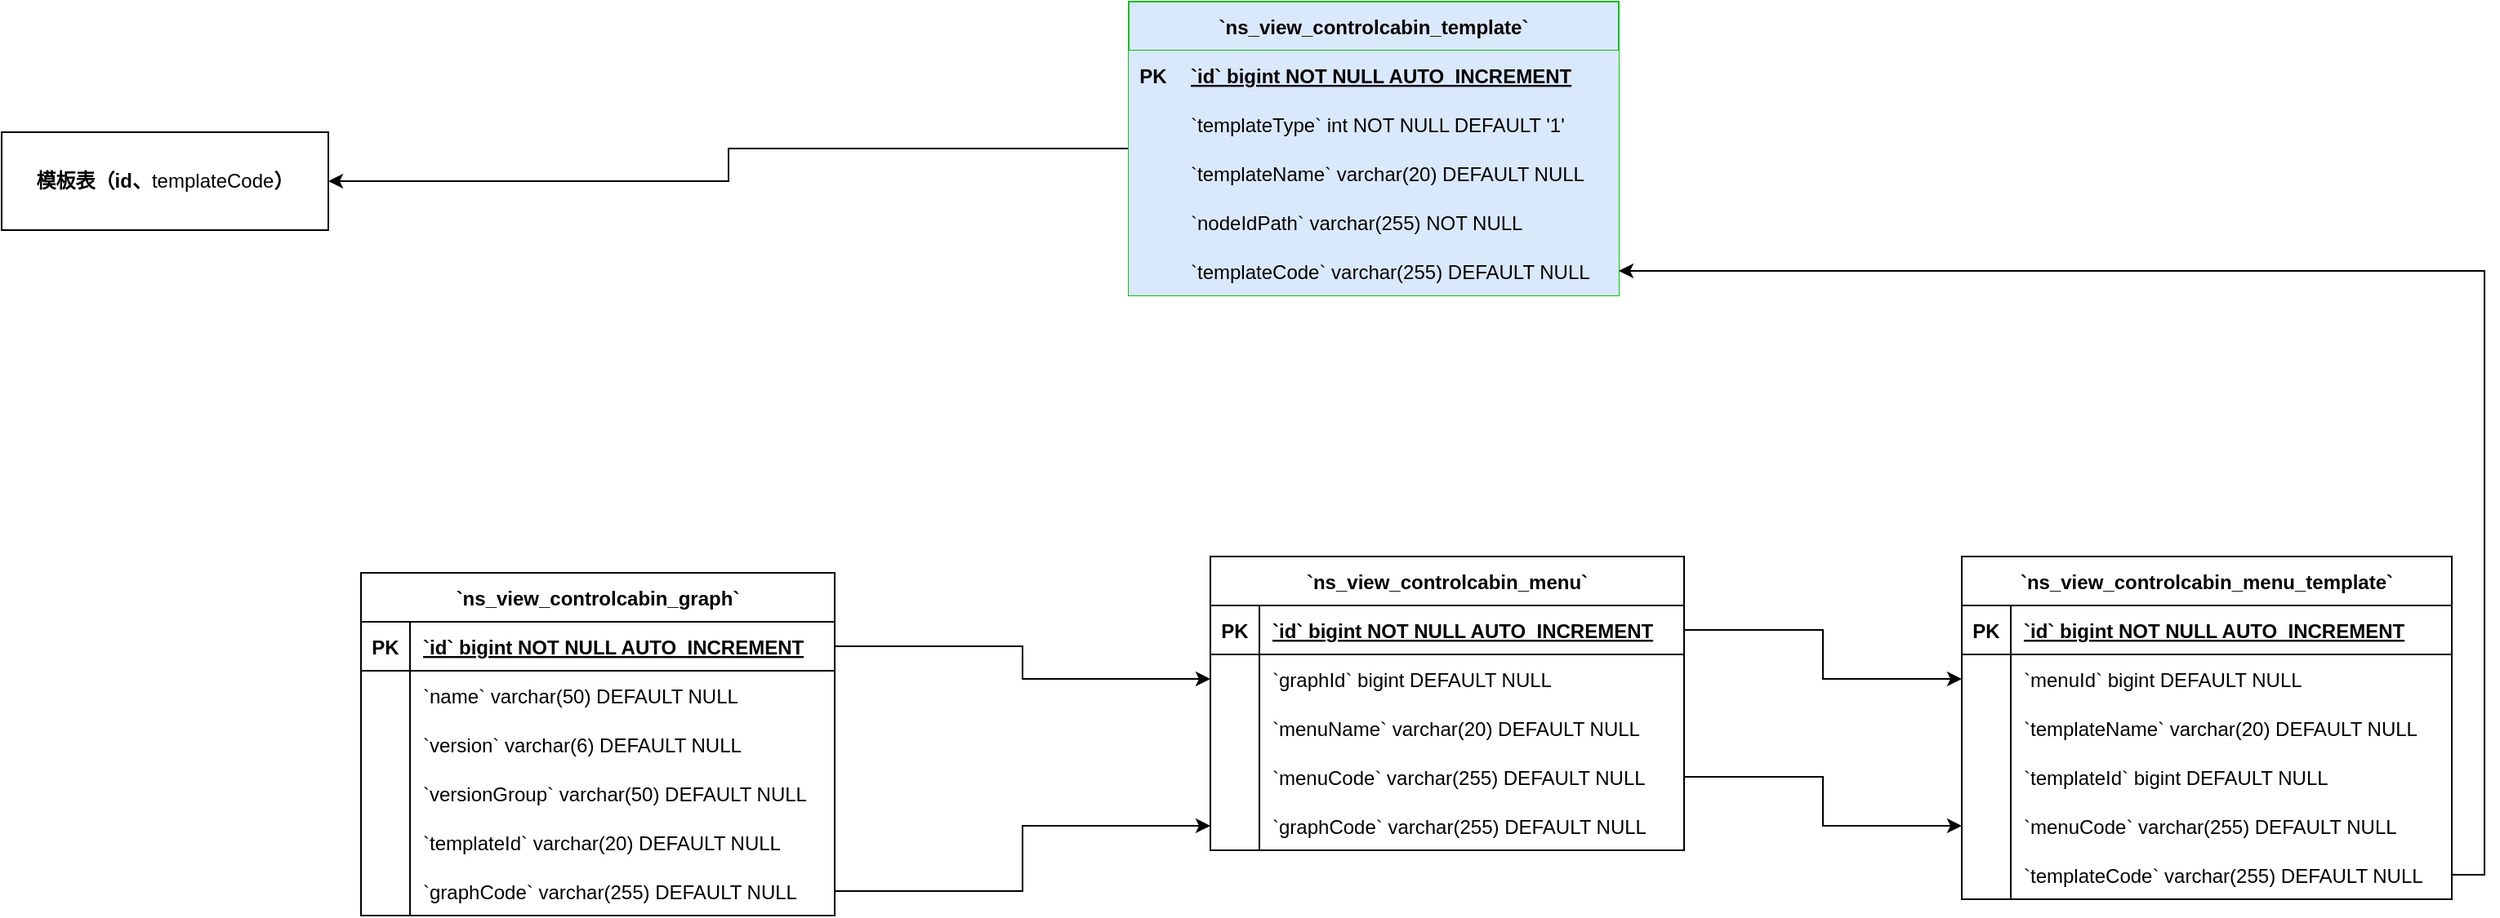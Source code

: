 <mxfile version="24.7.17">
  <diagram name="Page-1" id="efa7a0a1-bf9b-a30e-e6df-94a7791c09e9">
    <mxGraphModel dx="2541" dy="983" grid="1" gridSize="10" guides="1" tooltips="1" connect="1" arrows="1" fold="1" page="1" pageScale="1" pageWidth="826" pageHeight="1169" background="none" math="0" shadow="0">
      <root>
        <mxCell id="0" />
        <mxCell id="1" parent="0" />
        <mxCell id="zxkC-XDfLACtidR0Jh8t-460" value="" style="edgeStyle=orthogonalEdgeStyle;rounded=0;orthogonalLoop=1;jettySize=auto;html=1;" edge="1" parent="1" source="zxkC-XDfLACtidR0Jh8t-341" target="zxkC-XDfLACtidR0Jh8t-459">
          <mxGeometry relative="1" as="geometry" />
        </mxCell>
        <mxCell id="zxkC-XDfLACtidR0Jh8t-341" value="`ns_view_controlcabin_template`" style="shape=table;startSize=30;container=1;collapsible=1;childLayout=tableLayout;fixedRows=1;rowLines=0;fontStyle=1;align=center;resizeLast=1;fillColor=#dae8fc;strokeColor=#0BBF23;swimlaneFillColor=none;" vertex="1" parent="1">
          <mxGeometry x="-60" y="150" width="300" height="180" as="geometry" />
        </mxCell>
        <mxCell id="zxkC-XDfLACtidR0Jh8t-342" value="" style="shape=tableRow;horizontal=0;startSize=0;swimlaneHead=0;swimlaneBody=0;fillColor=#dae8fc;collapsible=0;dropTarget=0;points=[[0,0.5],[1,0.5]];portConstraint=eastwest;strokeColor=#0BBF23;top=0;left=0;right=0;bottom=1;swimlaneFillColor=none;" vertex="1" parent="zxkC-XDfLACtidR0Jh8t-341">
          <mxGeometry y="30" width="300" height="30" as="geometry" />
        </mxCell>
        <mxCell id="zxkC-XDfLACtidR0Jh8t-343" value="PK" style="shape=partialRectangle;overflow=hidden;connectable=0;fillColor=#dae8fc;strokeColor=#0BBF23;top=0;left=0;bottom=0;right=0;fontStyle=1;swimlaneFillColor=none;" vertex="1" parent="zxkC-XDfLACtidR0Jh8t-342">
          <mxGeometry width="30" height="30" as="geometry">
            <mxRectangle width="30" height="30" as="alternateBounds" />
          </mxGeometry>
        </mxCell>
        <mxCell id="zxkC-XDfLACtidR0Jh8t-344" value="`id` bigint NOT NULL AUTO_INCREMENT" style="shape=partialRectangle;overflow=hidden;connectable=0;fillColor=#dae8fc;align=left;strokeColor=#0BBF23;top=0;left=0;bottom=0;right=0;spacingLeft=6;fontStyle=5;swimlaneFillColor=none;" vertex="1" parent="zxkC-XDfLACtidR0Jh8t-342">
          <mxGeometry x="30" width="270" height="30" as="geometry">
            <mxRectangle width="270" height="30" as="alternateBounds" />
          </mxGeometry>
        </mxCell>
        <mxCell id="zxkC-XDfLACtidR0Jh8t-345" value="" style="shape=tableRow;horizontal=0;startSize=0;swimlaneHead=0;swimlaneBody=0;fillColor=#dae8fc;collapsible=0;dropTarget=0;points=[[0,0.5],[1,0.5]];portConstraint=eastwest;strokeColor=#0BBF23;top=0;left=0;right=0;bottom=0;swimlaneFillColor=none;" vertex="1" parent="zxkC-XDfLACtidR0Jh8t-341">
          <mxGeometry y="60" width="300" height="30" as="geometry" />
        </mxCell>
        <mxCell id="zxkC-XDfLACtidR0Jh8t-346" value="" style="shape=partialRectangle;overflow=hidden;connectable=0;fillColor=#dae8fc;strokeColor=#0BBF23;top=0;left=0;bottom=0;right=0;swimlaneFillColor=none;" vertex="1" parent="zxkC-XDfLACtidR0Jh8t-345">
          <mxGeometry width="30" height="30" as="geometry">
            <mxRectangle width="30" height="30" as="alternateBounds" />
          </mxGeometry>
        </mxCell>
        <mxCell id="zxkC-XDfLACtidR0Jh8t-347" value="`templateType` int NOT NULL DEFAULT &#39;1&#39;" style="shape=partialRectangle;overflow=hidden;connectable=0;fillColor=#dae8fc;align=left;strokeColor=#0BBF23;top=0;left=0;bottom=0;right=0;spacingLeft=6;swimlaneFillColor=none;" vertex="1" parent="zxkC-XDfLACtidR0Jh8t-345">
          <mxGeometry x="30" width="270" height="30" as="geometry">
            <mxRectangle width="270" height="30" as="alternateBounds" />
          </mxGeometry>
        </mxCell>
        <mxCell id="zxkC-XDfLACtidR0Jh8t-348" value="" style="shape=tableRow;horizontal=0;startSize=0;swimlaneHead=0;swimlaneBody=0;fillColor=#dae8fc;collapsible=0;dropTarget=0;points=[[0,0.5],[1,0.5]];portConstraint=eastwest;strokeColor=#0BBF23;top=0;left=0;right=0;bottom=0;swimlaneFillColor=none;" vertex="1" parent="zxkC-XDfLACtidR0Jh8t-341">
          <mxGeometry y="90" width="300" height="30" as="geometry" />
        </mxCell>
        <mxCell id="zxkC-XDfLACtidR0Jh8t-349" value="" style="shape=partialRectangle;overflow=hidden;connectable=0;fillColor=#dae8fc;strokeColor=#0BBF23;top=0;left=0;bottom=0;right=0;swimlaneFillColor=none;" vertex="1" parent="zxkC-XDfLACtidR0Jh8t-348">
          <mxGeometry width="30" height="30" as="geometry">
            <mxRectangle width="30" height="30" as="alternateBounds" />
          </mxGeometry>
        </mxCell>
        <mxCell id="zxkC-XDfLACtidR0Jh8t-350" value="`templateName` varchar(20) DEFAULT NULL" style="shape=partialRectangle;overflow=hidden;connectable=0;fillColor=#dae8fc;align=left;strokeColor=#0BBF23;top=0;left=0;bottom=0;right=0;spacingLeft=6;swimlaneFillColor=none;" vertex="1" parent="zxkC-XDfLACtidR0Jh8t-348">
          <mxGeometry x="30" width="270" height="30" as="geometry">
            <mxRectangle width="270" height="30" as="alternateBounds" />
          </mxGeometry>
        </mxCell>
        <mxCell id="zxkC-XDfLACtidR0Jh8t-351" value="" style="shape=tableRow;horizontal=0;startSize=0;swimlaneHead=0;swimlaneBody=0;fillColor=#dae8fc;collapsible=0;dropTarget=0;points=[[0,0.5],[1,0.5]];portConstraint=eastwest;strokeColor=#0BBF23;top=0;left=0;right=0;bottom=0;swimlaneFillColor=none;" vertex="1" parent="zxkC-XDfLACtidR0Jh8t-341">
          <mxGeometry y="120" width="300" height="30" as="geometry" />
        </mxCell>
        <mxCell id="zxkC-XDfLACtidR0Jh8t-352" value="" style="shape=partialRectangle;overflow=hidden;connectable=0;fillColor=#dae8fc;strokeColor=#0BBF23;top=0;left=0;bottom=0;right=0;swimlaneFillColor=none;" vertex="1" parent="zxkC-XDfLACtidR0Jh8t-351">
          <mxGeometry width="30" height="30" as="geometry">
            <mxRectangle width="30" height="30" as="alternateBounds" />
          </mxGeometry>
        </mxCell>
        <mxCell id="zxkC-XDfLACtidR0Jh8t-353" value="`nodeIdPath` varchar(255) NOT NULL" style="shape=partialRectangle;overflow=hidden;connectable=0;fillColor=#dae8fc;align=left;strokeColor=#0BBF23;top=0;left=0;bottom=0;right=0;spacingLeft=6;swimlaneFillColor=none;" vertex="1" parent="zxkC-XDfLACtidR0Jh8t-351">
          <mxGeometry x="30" width="270" height="30" as="geometry">
            <mxRectangle width="270" height="30" as="alternateBounds" />
          </mxGeometry>
        </mxCell>
        <mxCell id="zxkC-XDfLACtidR0Jh8t-354" value="" style="shape=tableRow;horizontal=0;startSize=0;swimlaneHead=0;swimlaneBody=0;fillColor=#dae8fc;collapsible=0;dropTarget=0;points=[[0,0.5],[1,0.5]];portConstraint=eastwest;strokeColor=#0BBF23;top=0;left=0;right=0;bottom=0;swimlaneFillColor=none;" vertex="1" parent="zxkC-XDfLACtidR0Jh8t-341">
          <mxGeometry y="150" width="300" height="30" as="geometry" />
        </mxCell>
        <mxCell id="zxkC-XDfLACtidR0Jh8t-355" value="" style="shape=partialRectangle;overflow=hidden;connectable=0;fillColor=#dae8fc;strokeColor=#0BBF23;top=0;left=0;bottom=0;right=0;swimlaneFillColor=none;" vertex="1" parent="zxkC-XDfLACtidR0Jh8t-354">
          <mxGeometry width="30" height="30" as="geometry">
            <mxRectangle width="30" height="30" as="alternateBounds" />
          </mxGeometry>
        </mxCell>
        <mxCell id="zxkC-XDfLACtidR0Jh8t-356" value="`templateCode` varchar(255) DEFAULT NULL" style="shape=partialRectangle;overflow=hidden;connectable=0;fillColor=#dae8fc;align=left;strokeColor=#0BBF23;top=0;left=0;bottom=0;right=0;spacingLeft=6;swimlaneFillColor=none;" vertex="1" parent="zxkC-XDfLACtidR0Jh8t-354">
          <mxGeometry x="30" width="270" height="30" as="geometry">
            <mxRectangle width="270" height="30" as="alternateBounds" />
          </mxGeometry>
        </mxCell>
        <mxCell id="zxkC-XDfLACtidR0Jh8t-357" value="`ns_view_controlcabin_graph`" style="shape=table;startSize=30;container=1;collapsible=1;childLayout=tableLayout;fixedRows=1;rowLines=0;fontStyle=1;align=center;resizeLast=1;" vertex="1" parent="1">
          <mxGeometry x="-530" y="500" width="290" height="210" as="geometry" />
        </mxCell>
        <mxCell id="zxkC-XDfLACtidR0Jh8t-358" value="" style="shape=tableRow;horizontal=0;startSize=0;swimlaneHead=0;swimlaneBody=0;fillColor=none;collapsible=0;dropTarget=0;points=[[0,0.5],[1,0.5]];portConstraint=eastwest;strokeColor=inherit;top=0;left=0;right=0;bottom=1;" vertex="1" parent="zxkC-XDfLACtidR0Jh8t-357">
          <mxGeometry y="30" width="290" height="30" as="geometry" />
        </mxCell>
        <mxCell id="zxkC-XDfLACtidR0Jh8t-359" value="PK" style="shape=partialRectangle;overflow=hidden;connectable=0;fillColor=none;strokeColor=inherit;top=0;left=0;bottom=0;right=0;fontStyle=1;" vertex="1" parent="zxkC-XDfLACtidR0Jh8t-358">
          <mxGeometry width="30" height="30" as="geometry">
            <mxRectangle width="30" height="30" as="alternateBounds" />
          </mxGeometry>
        </mxCell>
        <mxCell id="zxkC-XDfLACtidR0Jh8t-360" value="`id` bigint NOT NULL AUTO_INCREMENT" style="shape=partialRectangle;overflow=hidden;connectable=0;fillColor=none;align=left;strokeColor=inherit;top=0;left=0;bottom=0;right=0;spacingLeft=6;fontStyle=5;" vertex="1" parent="zxkC-XDfLACtidR0Jh8t-358">
          <mxGeometry x="30" width="260" height="30" as="geometry">
            <mxRectangle width="260" height="30" as="alternateBounds" />
          </mxGeometry>
        </mxCell>
        <mxCell id="zxkC-XDfLACtidR0Jh8t-361" value="" style="shape=tableRow;horizontal=0;startSize=0;swimlaneHead=0;swimlaneBody=0;fillColor=none;collapsible=0;dropTarget=0;points=[[0,0.5],[1,0.5]];portConstraint=eastwest;strokeColor=inherit;top=0;left=0;right=0;bottom=0;" vertex="1" parent="zxkC-XDfLACtidR0Jh8t-357">
          <mxGeometry y="60" width="290" height="30" as="geometry" />
        </mxCell>
        <mxCell id="zxkC-XDfLACtidR0Jh8t-362" value="" style="shape=partialRectangle;overflow=hidden;connectable=0;fillColor=none;strokeColor=inherit;top=0;left=0;bottom=0;right=0;" vertex="1" parent="zxkC-XDfLACtidR0Jh8t-361">
          <mxGeometry width="30" height="30" as="geometry">
            <mxRectangle width="30" height="30" as="alternateBounds" />
          </mxGeometry>
        </mxCell>
        <mxCell id="zxkC-XDfLACtidR0Jh8t-363" value="`name` varchar(50) DEFAULT NULL" style="shape=partialRectangle;overflow=hidden;connectable=0;fillColor=none;align=left;strokeColor=inherit;top=0;left=0;bottom=0;right=0;spacingLeft=6;" vertex="1" parent="zxkC-XDfLACtidR0Jh8t-361">
          <mxGeometry x="30" width="260" height="30" as="geometry">
            <mxRectangle width="260" height="30" as="alternateBounds" />
          </mxGeometry>
        </mxCell>
        <mxCell id="zxkC-XDfLACtidR0Jh8t-364" value="" style="shape=tableRow;horizontal=0;startSize=0;swimlaneHead=0;swimlaneBody=0;fillColor=none;collapsible=0;dropTarget=0;points=[[0,0.5],[1,0.5]];portConstraint=eastwest;strokeColor=inherit;top=0;left=0;right=0;bottom=0;" vertex="1" parent="zxkC-XDfLACtidR0Jh8t-357">
          <mxGeometry y="90" width="290" height="30" as="geometry" />
        </mxCell>
        <mxCell id="zxkC-XDfLACtidR0Jh8t-365" value="" style="shape=partialRectangle;overflow=hidden;connectable=0;fillColor=none;strokeColor=inherit;top=0;left=0;bottom=0;right=0;" vertex="1" parent="zxkC-XDfLACtidR0Jh8t-364">
          <mxGeometry width="30" height="30" as="geometry">
            <mxRectangle width="30" height="30" as="alternateBounds" />
          </mxGeometry>
        </mxCell>
        <mxCell id="zxkC-XDfLACtidR0Jh8t-366" value="`version` varchar(6) DEFAULT NULL" style="shape=partialRectangle;overflow=hidden;connectable=0;fillColor=none;align=left;strokeColor=inherit;top=0;left=0;bottom=0;right=0;spacingLeft=6;" vertex="1" parent="zxkC-XDfLACtidR0Jh8t-364">
          <mxGeometry x="30" width="260" height="30" as="geometry">
            <mxRectangle width="260" height="30" as="alternateBounds" />
          </mxGeometry>
        </mxCell>
        <mxCell id="zxkC-XDfLACtidR0Jh8t-367" value="" style="shape=tableRow;horizontal=0;startSize=0;swimlaneHead=0;swimlaneBody=0;fillColor=none;collapsible=0;dropTarget=0;points=[[0,0.5],[1,0.5]];portConstraint=eastwest;strokeColor=inherit;top=0;left=0;right=0;bottom=0;" vertex="1" parent="zxkC-XDfLACtidR0Jh8t-357">
          <mxGeometry y="120" width="290" height="30" as="geometry" />
        </mxCell>
        <mxCell id="zxkC-XDfLACtidR0Jh8t-368" value="" style="shape=partialRectangle;overflow=hidden;connectable=0;fillColor=none;strokeColor=inherit;top=0;left=0;bottom=0;right=0;" vertex="1" parent="zxkC-XDfLACtidR0Jh8t-367">
          <mxGeometry width="30" height="30" as="geometry">
            <mxRectangle width="30" height="30" as="alternateBounds" />
          </mxGeometry>
        </mxCell>
        <mxCell id="zxkC-XDfLACtidR0Jh8t-369" value="`versionGroup` varchar(50) DEFAULT NULL" style="shape=partialRectangle;overflow=hidden;connectable=0;fillColor=none;align=left;strokeColor=inherit;top=0;left=0;bottom=0;right=0;spacingLeft=6;" vertex="1" parent="zxkC-XDfLACtidR0Jh8t-367">
          <mxGeometry x="30" width="260" height="30" as="geometry">
            <mxRectangle width="260" height="30" as="alternateBounds" />
          </mxGeometry>
        </mxCell>
        <mxCell id="zxkC-XDfLACtidR0Jh8t-370" value="" style="shape=tableRow;horizontal=0;startSize=0;swimlaneHead=0;swimlaneBody=0;fillColor=none;collapsible=0;dropTarget=0;points=[[0,0.5],[1,0.5]];portConstraint=eastwest;strokeColor=inherit;top=0;left=0;right=0;bottom=0;" vertex="1" parent="zxkC-XDfLACtidR0Jh8t-357">
          <mxGeometry y="150" width="290" height="30" as="geometry" />
        </mxCell>
        <mxCell id="zxkC-XDfLACtidR0Jh8t-371" value="" style="shape=partialRectangle;overflow=hidden;connectable=0;fillColor=none;strokeColor=inherit;top=0;left=0;bottom=0;right=0;" vertex="1" parent="zxkC-XDfLACtidR0Jh8t-370">
          <mxGeometry width="30" height="30" as="geometry">
            <mxRectangle width="30" height="30" as="alternateBounds" />
          </mxGeometry>
        </mxCell>
        <mxCell id="zxkC-XDfLACtidR0Jh8t-372" value="`templateId` varchar(20) DEFAULT NULL" style="shape=partialRectangle;overflow=hidden;connectable=0;fillColor=none;align=left;strokeColor=inherit;top=0;left=0;bottom=0;right=0;spacingLeft=6;" vertex="1" parent="zxkC-XDfLACtidR0Jh8t-370">
          <mxGeometry x="30" width="260" height="30" as="geometry">
            <mxRectangle width="260" height="30" as="alternateBounds" />
          </mxGeometry>
        </mxCell>
        <mxCell id="zxkC-XDfLACtidR0Jh8t-373" value="" style="shape=tableRow;horizontal=0;startSize=0;swimlaneHead=0;swimlaneBody=0;fillColor=none;collapsible=0;dropTarget=0;points=[[0,0.5],[1,0.5]];portConstraint=eastwest;strokeColor=inherit;top=0;left=0;right=0;bottom=0;" vertex="1" parent="zxkC-XDfLACtidR0Jh8t-357">
          <mxGeometry y="180" width="290" height="30" as="geometry" />
        </mxCell>
        <mxCell id="zxkC-XDfLACtidR0Jh8t-374" value="" style="shape=partialRectangle;overflow=hidden;connectable=0;fillColor=none;strokeColor=inherit;top=0;left=0;bottom=0;right=0;" vertex="1" parent="zxkC-XDfLACtidR0Jh8t-373">
          <mxGeometry width="30" height="30" as="geometry">
            <mxRectangle width="30" height="30" as="alternateBounds" />
          </mxGeometry>
        </mxCell>
        <mxCell id="zxkC-XDfLACtidR0Jh8t-375" value="`graphCode` varchar(255) DEFAULT NULL" style="shape=partialRectangle;overflow=hidden;connectable=0;fillColor=none;align=left;strokeColor=inherit;top=0;left=0;bottom=0;right=0;spacingLeft=6;" vertex="1" parent="zxkC-XDfLACtidR0Jh8t-373">
          <mxGeometry x="30" width="260" height="30" as="geometry">
            <mxRectangle width="260" height="30" as="alternateBounds" />
          </mxGeometry>
        </mxCell>
        <mxCell id="zxkC-XDfLACtidR0Jh8t-376" value="`ns_view_controlcabin_menu`" style="shape=table;startSize=30;container=1;collapsible=1;childLayout=tableLayout;fixedRows=1;rowLines=0;fontStyle=1;align=center;resizeLast=1;" vertex="1" parent="1">
          <mxGeometry x="-10" y="490" width="290" height="180" as="geometry" />
        </mxCell>
        <mxCell id="zxkC-XDfLACtidR0Jh8t-377" value="" style="shape=tableRow;horizontal=0;startSize=0;swimlaneHead=0;swimlaneBody=0;fillColor=none;collapsible=0;dropTarget=0;points=[[0,0.5],[1,0.5]];portConstraint=eastwest;strokeColor=inherit;top=0;left=0;right=0;bottom=1;" vertex="1" parent="zxkC-XDfLACtidR0Jh8t-376">
          <mxGeometry y="30" width="290" height="30" as="geometry" />
        </mxCell>
        <mxCell id="zxkC-XDfLACtidR0Jh8t-378" value="PK" style="shape=partialRectangle;overflow=hidden;connectable=0;fillColor=none;strokeColor=inherit;top=0;left=0;bottom=0;right=0;fontStyle=1;" vertex="1" parent="zxkC-XDfLACtidR0Jh8t-377">
          <mxGeometry width="30" height="30" as="geometry">
            <mxRectangle width="30" height="30" as="alternateBounds" />
          </mxGeometry>
        </mxCell>
        <mxCell id="zxkC-XDfLACtidR0Jh8t-379" value="`id` bigint NOT NULL AUTO_INCREMENT" style="shape=partialRectangle;overflow=hidden;connectable=0;fillColor=none;align=left;strokeColor=inherit;top=0;left=0;bottom=0;right=0;spacingLeft=6;fontStyle=5;" vertex="1" parent="zxkC-XDfLACtidR0Jh8t-377">
          <mxGeometry x="30" width="260" height="30" as="geometry">
            <mxRectangle width="260" height="30" as="alternateBounds" />
          </mxGeometry>
        </mxCell>
        <mxCell id="zxkC-XDfLACtidR0Jh8t-380" value="" style="shape=tableRow;horizontal=0;startSize=0;swimlaneHead=0;swimlaneBody=0;fillColor=none;collapsible=0;dropTarget=0;points=[[0,0.5],[1,0.5]];portConstraint=eastwest;strokeColor=inherit;top=0;left=0;right=0;bottom=0;" vertex="1" parent="zxkC-XDfLACtidR0Jh8t-376">
          <mxGeometry y="60" width="290" height="30" as="geometry" />
        </mxCell>
        <mxCell id="zxkC-XDfLACtidR0Jh8t-381" value="" style="shape=partialRectangle;overflow=hidden;connectable=0;fillColor=none;strokeColor=inherit;top=0;left=0;bottom=0;right=0;" vertex="1" parent="zxkC-XDfLACtidR0Jh8t-380">
          <mxGeometry width="30" height="30" as="geometry">
            <mxRectangle width="30" height="30" as="alternateBounds" />
          </mxGeometry>
        </mxCell>
        <mxCell id="zxkC-XDfLACtidR0Jh8t-382" value="`graphId` bigint DEFAULT NULL" style="shape=partialRectangle;overflow=hidden;connectable=0;fillColor=none;align=left;strokeColor=inherit;top=0;left=0;bottom=0;right=0;spacingLeft=6;" vertex="1" parent="zxkC-XDfLACtidR0Jh8t-380">
          <mxGeometry x="30" width="260" height="30" as="geometry">
            <mxRectangle width="260" height="30" as="alternateBounds" />
          </mxGeometry>
        </mxCell>
        <mxCell id="zxkC-XDfLACtidR0Jh8t-383" value="" style="shape=tableRow;horizontal=0;startSize=0;swimlaneHead=0;swimlaneBody=0;fillColor=none;collapsible=0;dropTarget=0;points=[[0,0.5],[1,0.5]];portConstraint=eastwest;strokeColor=inherit;top=0;left=0;right=0;bottom=0;" vertex="1" parent="zxkC-XDfLACtidR0Jh8t-376">
          <mxGeometry y="90" width="290" height="30" as="geometry" />
        </mxCell>
        <mxCell id="zxkC-XDfLACtidR0Jh8t-384" value="" style="shape=partialRectangle;overflow=hidden;connectable=0;fillColor=none;strokeColor=inherit;top=0;left=0;bottom=0;right=0;" vertex="1" parent="zxkC-XDfLACtidR0Jh8t-383">
          <mxGeometry width="30" height="30" as="geometry">
            <mxRectangle width="30" height="30" as="alternateBounds" />
          </mxGeometry>
        </mxCell>
        <mxCell id="zxkC-XDfLACtidR0Jh8t-385" value="`menuName` varchar(20) DEFAULT NULL" style="shape=partialRectangle;overflow=hidden;connectable=0;fillColor=none;align=left;strokeColor=inherit;top=0;left=0;bottom=0;right=0;spacingLeft=6;" vertex="1" parent="zxkC-XDfLACtidR0Jh8t-383">
          <mxGeometry x="30" width="260" height="30" as="geometry">
            <mxRectangle width="260" height="30" as="alternateBounds" />
          </mxGeometry>
        </mxCell>
        <mxCell id="zxkC-XDfLACtidR0Jh8t-386" value="" style="shape=tableRow;horizontal=0;startSize=0;swimlaneHead=0;swimlaneBody=0;fillColor=none;collapsible=0;dropTarget=0;points=[[0,0.5],[1,0.5]];portConstraint=eastwest;strokeColor=inherit;top=0;left=0;right=0;bottom=0;" vertex="1" parent="zxkC-XDfLACtidR0Jh8t-376">
          <mxGeometry y="120" width="290" height="30" as="geometry" />
        </mxCell>
        <mxCell id="zxkC-XDfLACtidR0Jh8t-387" value="" style="shape=partialRectangle;overflow=hidden;connectable=0;fillColor=none;strokeColor=inherit;top=0;left=0;bottom=0;right=0;" vertex="1" parent="zxkC-XDfLACtidR0Jh8t-386">
          <mxGeometry width="30" height="30" as="geometry">
            <mxRectangle width="30" height="30" as="alternateBounds" />
          </mxGeometry>
        </mxCell>
        <mxCell id="zxkC-XDfLACtidR0Jh8t-388" value="`menuCode` varchar(255) DEFAULT NULL" style="shape=partialRectangle;overflow=hidden;connectable=0;fillColor=none;align=left;strokeColor=inherit;top=0;left=0;bottom=0;right=0;spacingLeft=6;" vertex="1" parent="zxkC-XDfLACtidR0Jh8t-386">
          <mxGeometry x="30" width="260" height="30" as="geometry">
            <mxRectangle width="260" height="30" as="alternateBounds" />
          </mxGeometry>
        </mxCell>
        <mxCell id="zxkC-XDfLACtidR0Jh8t-389" value="" style="shape=tableRow;horizontal=0;startSize=0;swimlaneHead=0;swimlaneBody=0;fillColor=none;collapsible=0;dropTarget=0;points=[[0,0.5],[1,0.5]];portConstraint=eastwest;strokeColor=inherit;top=0;left=0;right=0;bottom=0;" vertex="1" parent="zxkC-XDfLACtidR0Jh8t-376">
          <mxGeometry y="150" width="290" height="30" as="geometry" />
        </mxCell>
        <mxCell id="zxkC-XDfLACtidR0Jh8t-390" value="" style="shape=partialRectangle;overflow=hidden;connectable=0;fillColor=none;strokeColor=inherit;top=0;left=0;bottom=0;right=0;" vertex="1" parent="zxkC-XDfLACtidR0Jh8t-389">
          <mxGeometry width="30" height="30" as="geometry">
            <mxRectangle width="30" height="30" as="alternateBounds" />
          </mxGeometry>
        </mxCell>
        <mxCell id="zxkC-XDfLACtidR0Jh8t-391" value="`graphCode` varchar(255) DEFAULT NULL" style="shape=partialRectangle;overflow=hidden;connectable=0;fillColor=none;align=left;strokeColor=inherit;top=0;left=0;bottom=0;right=0;spacingLeft=6;" vertex="1" parent="zxkC-XDfLACtidR0Jh8t-389">
          <mxGeometry x="30" width="260" height="30" as="geometry">
            <mxRectangle width="260" height="30" as="alternateBounds" />
          </mxGeometry>
        </mxCell>
        <mxCell id="zxkC-XDfLACtidR0Jh8t-392" value="`ns_view_controlcabin_menu_template`" style="shape=table;startSize=30;container=1;collapsible=1;childLayout=tableLayout;fixedRows=1;rowLines=0;fontStyle=1;align=center;resizeLast=1;" vertex="1" parent="1">
          <mxGeometry x="450" y="490" width="300" height="210" as="geometry" />
        </mxCell>
        <mxCell id="zxkC-XDfLACtidR0Jh8t-393" value="" style="shape=tableRow;horizontal=0;startSize=0;swimlaneHead=0;swimlaneBody=0;fillColor=none;collapsible=0;dropTarget=0;points=[[0,0.5],[1,0.5]];portConstraint=eastwest;strokeColor=inherit;top=0;left=0;right=0;bottom=1;" vertex="1" parent="zxkC-XDfLACtidR0Jh8t-392">
          <mxGeometry y="30" width="300" height="30" as="geometry" />
        </mxCell>
        <mxCell id="zxkC-XDfLACtidR0Jh8t-394" value="PK" style="shape=partialRectangle;overflow=hidden;connectable=0;fillColor=none;strokeColor=inherit;top=0;left=0;bottom=0;right=0;fontStyle=1;" vertex="1" parent="zxkC-XDfLACtidR0Jh8t-393">
          <mxGeometry width="30" height="30" as="geometry">
            <mxRectangle width="30" height="30" as="alternateBounds" />
          </mxGeometry>
        </mxCell>
        <mxCell id="zxkC-XDfLACtidR0Jh8t-395" value="`id` bigint NOT NULL AUTO_INCREMENT" style="shape=partialRectangle;overflow=hidden;connectable=0;fillColor=none;align=left;strokeColor=inherit;top=0;left=0;bottom=0;right=0;spacingLeft=6;fontStyle=5;" vertex="1" parent="zxkC-XDfLACtidR0Jh8t-393">
          <mxGeometry x="30" width="270" height="30" as="geometry">
            <mxRectangle width="270" height="30" as="alternateBounds" />
          </mxGeometry>
        </mxCell>
        <mxCell id="zxkC-XDfLACtidR0Jh8t-396" value="" style="shape=tableRow;horizontal=0;startSize=0;swimlaneHead=0;swimlaneBody=0;fillColor=none;collapsible=0;dropTarget=0;points=[[0,0.5],[1,0.5]];portConstraint=eastwest;strokeColor=inherit;top=0;left=0;right=0;bottom=0;" vertex="1" parent="zxkC-XDfLACtidR0Jh8t-392">
          <mxGeometry y="60" width="300" height="30" as="geometry" />
        </mxCell>
        <mxCell id="zxkC-XDfLACtidR0Jh8t-397" value="" style="shape=partialRectangle;overflow=hidden;connectable=0;fillColor=none;strokeColor=inherit;top=0;left=0;bottom=0;right=0;" vertex="1" parent="zxkC-XDfLACtidR0Jh8t-396">
          <mxGeometry width="30" height="30" as="geometry">
            <mxRectangle width="30" height="30" as="alternateBounds" />
          </mxGeometry>
        </mxCell>
        <mxCell id="zxkC-XDfLACtidR0Jh8t-398" value="`menuId` bigint DEFAULT NULL" style="shape=partialRectangle;overflow=hidden;connectable=0;fillColor=none;align=left;strokeColor=inherit;top=0;left=0;bottom=0;right=0;spacingLeft=6;" vertex="1" parent="zxkC-XDfLACtidR0Jh8t-396">
          <mxGeometry x="30" width="270" height="30" as="geometry">
            <mxRectangle width="270" height="30" as="alternateBounds" />
          </mxGeometry>
        </mxCell>
        <mxCell id="zxkC-XDfLACtidR0Jh8t-399" value="" style="shape=tableRow;horizontal=0;startSize=0;swimlaneHead=0;swimlaneBody=0;fillColor=none;collapsible=0;dropTarget=0;points=[[0,0.5],[1,0.5]];portConstraint=eastwest;strokeColor=inherit;top=0;left=0;right=0;bottom=0;" vertex="1" parent="zxkC-XDfLACtidR0Jh8t-392">
          <mxGeometry y="90" width="300" height="30" as="geometry" />
        </mxCell>
        <mxCell id="zxkC-XDfLACtidR0Jh8t-400" value="" style="shape=partialRectangle;overflow=hidden;connectable=0;fillColor=none;strokeColor=inherit;top=0;left=0;bottom=0;right=0;" vertex="1" parent="zxkC-XDfLACtidR0Jh8t-399">
          <mxGeometry width="30" height="30" as="geometry">
            <mxRectangle width="30" height="30" as="alternateBounds" />
          </mxGeometry>
        </mxCell>
        <mxCell id="zxkC-XDfLACtidR0Jh8t-401" value="`templateName` varchar(20) DEFAULT NULL" style="shape=partialRectangle;overflow=hidden;connectable=0;fillColor=none;align=left;strokeColor=inherit;top=0;left=0;bottom=0;right=0;spacingLeft=6;" vertex="1" parent="zxkC-XDfLACtidR0Jh8t-399">
          <mxGeometry x="30" width="270" height="30" as="geometry">
            <mxRectangle width="270" height="30" as="alternateBounds" />
          </mxGeometry>
        </mxCell>
        <mxCell id="zxkC-XDfLACtidR0Jh8t-402" value="" style="shape=tableRow;horizontal=0;startSize=0;swimlaneHead=0;swimlaneBody=0;fillColor=none;collapsible=0;dropTarget=0;points=[[0,0.5],[1,0.5]];portConstraint=eastwest;strokeColor=inherit;top=0;left=0;right=0;bottom=0;" vertex="1" parent="zxkC-XDfLACtidR0Jh8t-392">
          <mxGeometry y="120" width="300" height="30" as="geometry" />
        </mxCell>
        <mxCell id="zxkC-XDfLACtidR0Jh8t-403" value="" style="shape=partialRectangle;overflow=hidden;connectable=0;fillColor=none;strokeColor=inherit;top=0;left=0;bottom=0;right=0;" vertex="1" parent="zxkC-XDfLACtidR0Jh8t-402">
          <mxGeometry width="30" height="30" as="geometry">
            <mxRectangle width="30" height="30" as="alternateBounds" />
          </mxGeometry>
        </mxCell>
        <mxCell id="zxkC-XDfLACtidR0Jh8t-404" value="`templateId` bigint DEFAULT NULL" style="shape=partialRectangle;overflow=hidden;connectable=0;fillColor=none;align=left;strokeColor=inherit;top=0;left=0;bottom=0;right=0;spacingLeft=6;" vertex="1" parent="zxkC-XDfLACtidR0Jh8t-402">
          <mxGeometry x="30" width="270" height="30" as="geometry">
            <mxRectangle width="270" height="30" as="alternateBounds" />
          </mxGeometry>
        </mxCell>
        <mxCell id="zxkC-XDfLACtidR0Jh8t-405" value="" style="shape=tableRow;horizontal=0;startSize=0;swimlaneHead=0;swimlaneBody=0;fillColor=none;collapsible=0;dropTarget=0;points=[[0,0.5],[1,0.5]];portConstraint=eastwest;strokeColor=inherit;top=0;left=0;right=0;bottom=0;" vertex="1" parent="zxkC-XDfLACtidR0Jh8t-392">
          <mxGeometry y="150" width="300" height="30" as="geometry" />
        </mxCell>
        <mxCell id="zxkC-XDfLACtidR0Jh8t-406" value="" style="shape=partialRectangle;overflow=hidden;connectable=0;fillColor=none;strokeColor=inherit;top=0;left=0;bottom=0;right=0;" vertex="1" parent="zxkC-XDfLACtidR0Jh8t-405">
          <mxGeometry width="30" height="30" as="geometry">
            <mxRectangle width="30" height="30" as="alternateBounds" />
          </mxGeometry>
        </mxCell>
        <mxCell id="zxkC-XDfLACtidR0Jh8t-407" value="`menuCode` varchar(255) DEFAULT NULL" style="shape=partialRectangle;overflow=hidden;connectable=0;fillColor=none;align=left;strokeColor=inherit;top=0;left=0;bottom=0;right=0;spacingLeft=6;" vertex="1" parent="zxkC-XDfLACtidR0Jh8t-405">
          <mxGeometry x="30" width="270" height="30" as="geometry">
            <mxRectangle width="270" height="30" as="alternateBounds" />
          </mxGeometry>
        </mxCell>
        <mxCell id="zxkC-XDfLACtidR0Jh8t-408" value="" style="shape=tableRow;horizontal=0;startSize=0;swimlaneHead=0;swimlaneBody=0;fillColor=none;collapsible=0;dropTarget=0;points=[[0,0.5],[1,0.5]];portConstraint=eastwest;strokeColor=inherit;top=0;left=0;right=0;bottom=0;" vertex="1" parent="zxkC-XDfLACtidR0Jh8t-392">
          <mxGeometry y="180" width="300" height="30" as="geometry" />
        </mxCell>
        <mxCell id="zxkC-XDfLACtidR0Jh8t-409" value="" style="shape=partialRectangle;overflow=hidden;connectable=0;fillColor=none;strokeColor=inherit;top=0;left=0;bottom=0;right=0;" vertex="1" parent="zxkC-XDfLACtidR0Jh8t-408">
          <mxGeometry width="30" height="30" as="geometry">
            <mxRectangle width="30" height="30" as="alternateBounds" />
          </mxGeometry>
        </mxCell>
        <mxCell id="zxkC-XDfLACtidR0Jh8t-410" value="`templateCode` varchar(255) DEFAULT NULL" style="shape=partialRectangle;overflow=hidden;connectable=0;fillColor=none;align=left;strokeColor=inherit;top=0;left=0;bottom=0;right=0;spacingLeft=6;" vertex="1" parent="zxkC-XDfLACtidR0Jh8t-408">
          <mxGeometry x="30" width="270" height="30" as="geometry">
            <mxRectangle width="270" height="30" as="alternateBounds" />
          </mxGeometry>
        </mxCell>
        <mxCell id="zxkC-XDfLACtidR0Jh8t-459" value="模板表（id、&lt;span style=&quot;font-weight: 400; text-align: left; text-wrap-mode: nowrap;&quot;&gt;templateCode&lt;/span&gt;）" style="whiteSpace=wrap;html=1;startSize=30;fontStyle=1;" vertex="1" parent="1">
          <mxGeometry x="-750" y="230" width="200" height="60" as="geometry" />
        </mxCell>
        <mxCell id="zxkC-XDfLACtidR0Jh8t-462" style="edgeStyle=orthogonalEdgeStyle;rounded=0;orthogonalLoop=1;jettySize=auto;html=1;exitX=1;exitY=0.5;exitDx=0;exitDy=0;" edge="1" parent="1" source="zxkC-XDfLACtidR0Jh8t-358" target="zxkC-XDfLACtidR0Jh8t-380">
          <mxGeometry relative="1" as="geometry" />
        </mxCell>
        <mxCell id="zxkC-XDfLACtidR0Jh8t-463" style="edgeStyle=orthogonalEdgeStyle;rounded=0;orthogonalLoop=1;jettySize=auto;html=1;exitX=1;exitY=0.5;exitDx=0;exitDy=0;" edge="1" parent="1" source="zxkC-XDfLACtidR0Jh8t-377" target="zxkC-XDfLACtidR0Jh8t-396">
          <mxGeometry relative="1" as="geometry" />
        </mxCell>
        <mxCell id="zxkC-XDfLACtidR0Jh8t-464" style="edgeStyle=orthogonalEdgeStyle;rounded=0;orthogonalLoop=1;jettySize=auto;html=1;exitX=1;exitY=0.5;exitDx=0;exitDy=0;" edge="1" parent="1" source="zxkC-XDfLACtidR0Jh8t-386" target="zxkC-XDfLACtidR0Jh8t-405">
          <mxGeometry relative="1" as="geometry" />
        </mxCell>
        <mxCell id="zxkC-XDfLACtidR0Jh8t-465" style="edgeStyle=orthogonalEdgeStyle;rounded=0;orthogonalLoop=1;jettySize=auto;html=1;exitX=1;exitY=0.5;exitDx=0;exitDy=0;" edge="1" parent="1" source="zxkC-XDfLACtidR0Jh8t-408" target="zxkC-XDfLACtidR0Jh8t-354">
          <mxGeometry relative="1" as="geometry" />
        </mxCell>
        <mxCell id="zxkC-XDfLACtidR0Jh8t-466" style="edgeStyle=orthogonalEdgeStyle;rounded=0;orthogonalLoop=1;jettySize=auto;html=1;exitX=1;exitY=0.5;exitDx=0;exitDy=0;" edge="1" parent="1" source="zxkC-XDfLACtidR0Jh8t-373" target="zxkC-XDfLACtidR0Jh8t-389">
          <mxGeometry relative="1" as="geometry" />
        </mxCell>
      </root>
    </mxGraphModel>
  </diagram>
</mxfile>
